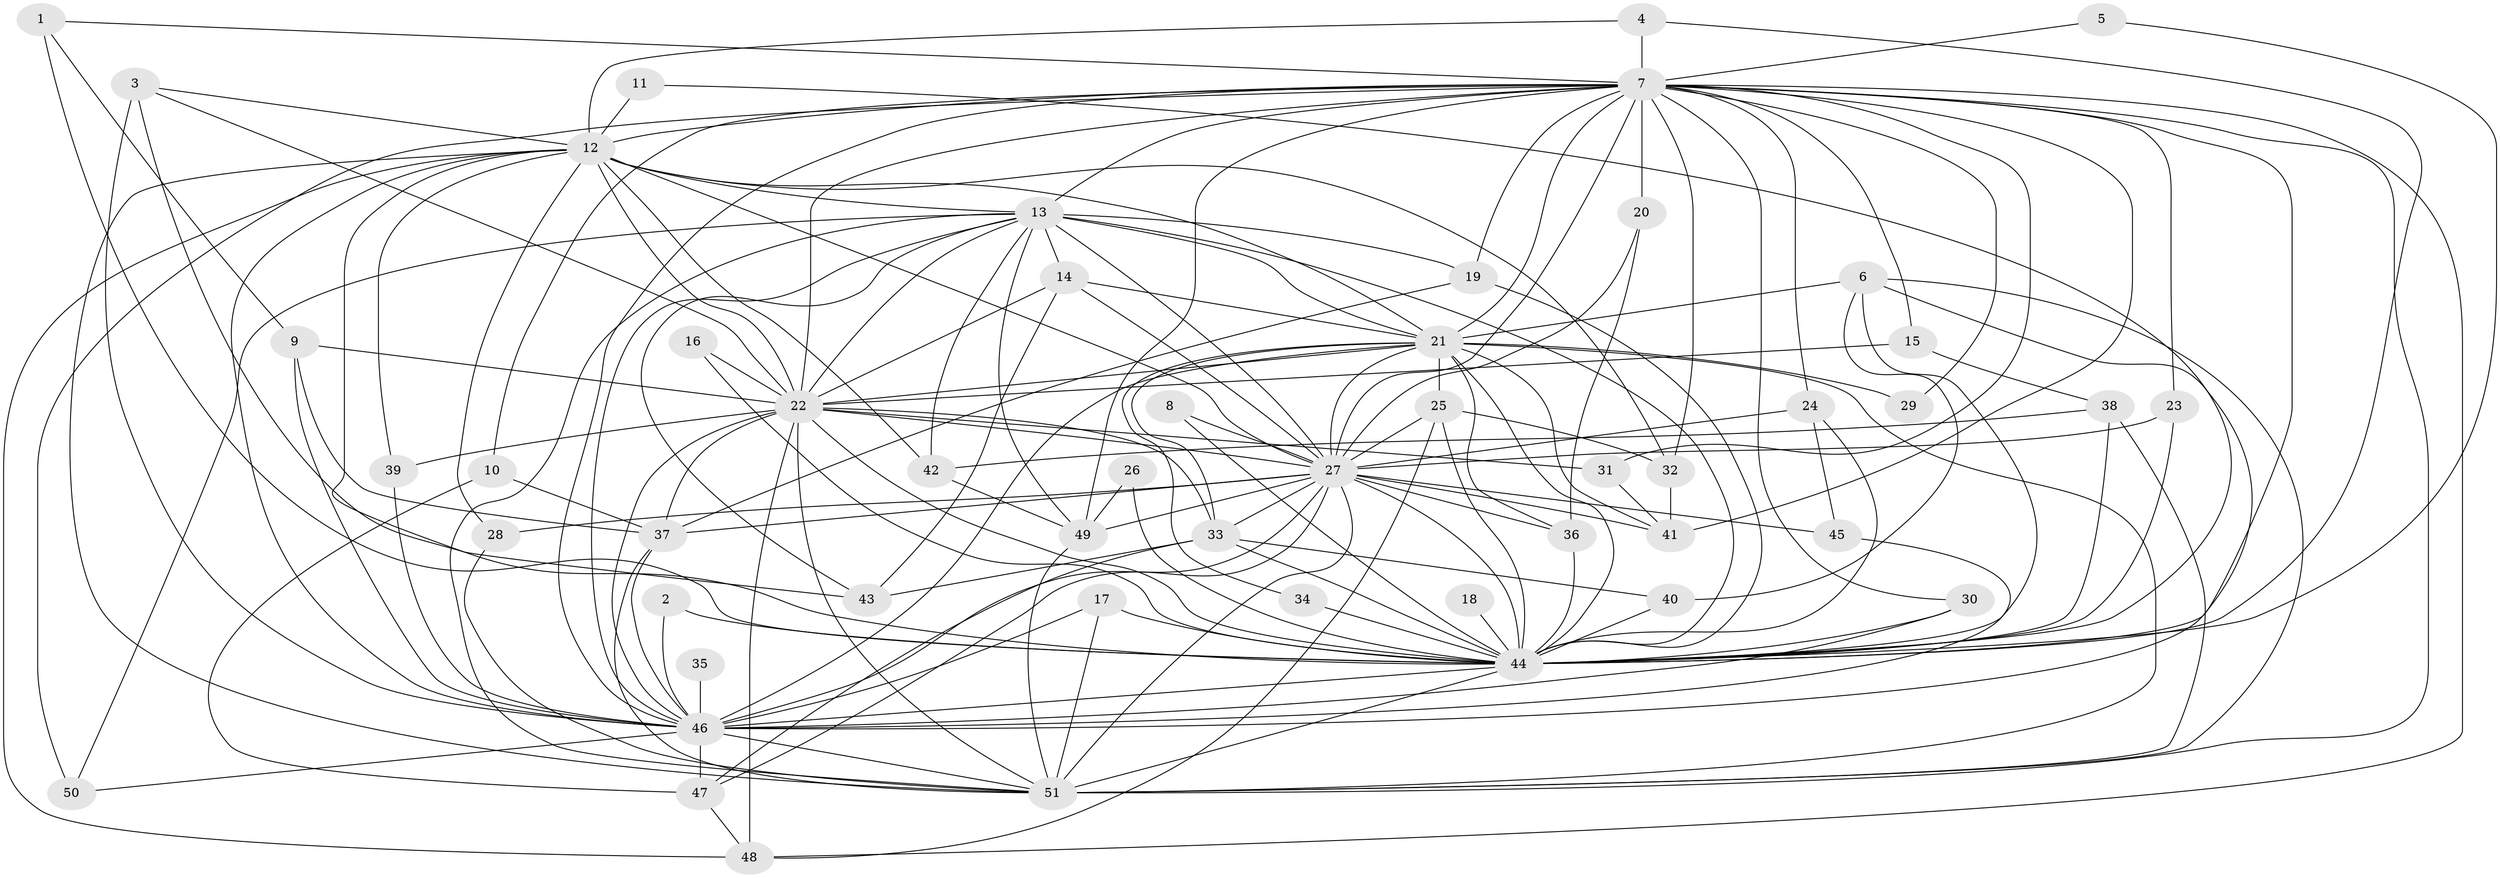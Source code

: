 // original degree distribution, {16: 0.007936507936507936, 18: 0.007936507936507936, 27: 0.007936507936507936, 23: 0.007936507936507936, 25: 0.007936507936507936, 31: 0.007936507936507936, 22: 0.007936507936507936, 24: 0.007936507936507936, 19: 0.007936507936507936, 38: 0.007936507936507936, 7: 0.015873015873015872, 4: 0.07936507936507936, 2: 0.5555555555555556, 5: 0.023809523809523808, 6: 0.023809523809523808, 3: 0.2222222222222222}
// Generated by graph-tools (version 1.1) at 2025/36/03/04/25 23:36:16]
// undirected, 51 vertices, 160 edges
graph export_dot {
  node [color=gray90,style=filled];
  1;
  2;
  3;
  4;
  5;
  6;
  7;
  8;
  9;
  10;
  11;
  12;
  13;
  14;
  15;
  16;
  17;
  18;
  19;
  20;
  21;
  22;
  23;
  24;
  25;
  26;
  27;
  28;
  29;
  30;
  31;
  32;
  33;
  34;
  35;
  36;
  37;
  38;
  39;
  40;
  41;
  42;
  43;
  44;
  45;
  46;
  47;
  48;
  49;
  50;
  51;
  1 -- 7 [weight=1.0];
  1 -- 9 [weight=1.0];
  1 -- 44 [weight=1.0];
  2 -- 44 [weight=1.0];
  2 -- 46 [weight=1.0];
  3 -- 12 [weight=1.0];
  3 -- 22 [weight=1.0];
  3 -- 43 [weight=1.0];
  3 -- 46 [weight=1.0];
  4 -- 7 [weight=1.0];
  4 -- 12 [weight=1.0];
  4 -- 44 [weight=1.0];
  5 -- 7 [weight=1.0];
  5 -- 44 [weight=1.0];
  6 -- 21 [weight=1.0];
  6 -- 40 [weight=1.0];
  6 -- 44 [weight=1.0];
  6 -- 46 [weight=1.0];
  6 -- 51 [weight=1.0];
  7 -- 10 [weight=1.0];
  7 -- 12 [weight=1.0];
  7 -- 13 [weight=2.0];
  7 -- 15 [weight=1.0];
  7 -- 19 [weight=1.0];
  7 -- 20 [weight=2.0];
  7 -- 21 [weight=3.0];
  7 -- 22 [weight=2.0];
  7 -- 23 [weight=1.0];
  7 -- 24 [weight=1.0];
  7 -- 27 [weight=1.0];
  7 -- 29 [weight=1.0];
  7 -- 30 [weight=1.0];
  7 -- 31 [weight=2.0];
  7 -- 32 [weight=1.0];
  7 -- 41 [weight=2.0];
  7 -- 44 [weight=2.0];
  7 -- 46 [weight=2.0];
  7 -- 48 [weight=1.0];
  7 -- 49 [weight=2.0];
  7 -- 50 [weight=1.0];
  7 -- 51 [weight=3.0];
  8 -- 27 [weight=1.0];
  8 -- 44 [weight=1.0];
  9 -- 22 [weight=1.0];
  9 -- 37 [weight=1.0];
  9 -- 46 [weight=1.0];
  10 -- 37 [weight=1.0];
  10 -- 47 [weight=1.0];
  11 -- 12 [weight=1.0];
  11 -- 44 [weight=1.0];
  12 -- 13 [weight=2.0];
  12 -- 21 [weight=1.0];
  12 -- 22 [weight=2.0];
  12 -- 27 [weight=2.0];
  12 -- 28 [weight=1.0];
  12 -- 32 [weight=1.0];
  12 -- 39 [weight=1.0];
  12 -- 42 [weight=1.0];
  12 -- 44 [weight=3.0];
  12 -- 46 [weight=1.0];
  12 -- 48 [weight=1.0];
  12 -- 51 [weight=2.0];
  13 -- 14 [weight=1.0];
  13 -- 19 [weight=1.0];
  13 -- 21 [weight=2.0];
  13 -- 22 [weight=1.0];
  13 -- 27 [weight=1.0];
  13 -- 42 [weight=1.0];
  13 -- 43 [weight=1.0];
  13 -- 44 [weight=2.0];
  13 -- 46 [weight=1.0];
  13 -- 49 [weight=1.0];
  13 -- 50 [weight=1.0];
  13 -- 51 [weight=1.0];
  14 -- 21 [weight=1.0];
  14 -- 22 [weight=1.0];
  14 -- 27 [weight=1.0];
  14 -- 43 [weight=1.0];
  15 -- 22 [weight=1.0];
  15 -- 38 [weight=1.0];
  16 -- 22 [weight=1.0];
  16 -- 44 [weight=1.0];
  17 -- 44 [weight=1.0];
  17 -- 46 [weight=1.0];
  17 -- 51 [weight=1.0];
  18 -- 44 [weight=1.0];
  19 -- 37 [weight=1.0];
  19 -- 44 [weight=1.0];
  20 -- 27 [weight=1.0];
  20 -- 36 [weight=1.0];
  21 -- 22 [weight=1.0];
  21 -- 25 [weight=2.0];
  21 -- 27 [weight=1.0];
  21 -- 29 [weight=1.0];
  21 -- 33 [weight=1.0];
  21 -- 34 [weight=1.0];
  21 -- 36 [weight=2.0];
  21 -- 41 [weight=2.0];
  21 -- 44 [weight=2.0];
  21 -- 46 [weight=1.0];
  21 -- 51 [weight=1.0];
  22 -- 27 [weight=3.0];
  22 -- 31 [weight=1.0];
  22 -- 33 [weight=1.0];
  22 -- 37 [weight=1.0];
  22 -- 39 [weight=1.0];
  22 -- 44 [weight=2.0];
  22 -- 46 [weight=1.0];
  22 -- 48 [weight=1.0];
  22 -- 51 [weight=2.0];
  23 -- 27 [weight=1.0];
  23 -- 44 [weight=1.0];
  24 -- 27 [weight=1.0];
  24 -- 44 [weight=2.0];
  24 -- 45 [weight=1.0];
  25 -- 27 [weight=1.0];
  25 -- 32 [weight=1.0];
  25 -- 44 [weight=1.0];
  25 -- 48 [weight=1.0];
  26 -- 44 [weight=1.0];
  26 -- 49 [weight=1.0];
  27 -- 28 [weight=1.0];
  27 -- 33 [weight=1.0];
  27 -- 36 [weight=1.0];
  27 -- 37 [weight=2.0];
  27 -- 41 [weight=1.0];
  27 -- 44 [weight=2.0];
  27 -- 45 [weight=1.0];
  27 -- 46 [weight=1.0];
  27 -- 47 [weight=1.0];
  27 -- 49 [weight=1.0];
  27 -- 51 [weight=1.0];
  28 -- 51 [weight=1.0];
  30 -- 44 [weight=1.0];
  30 -- 46 [weight=1.0];
  31 -- 41 [weight=1.0];
  32 -- 41 [weight=1.0];
  33 -- 40 [weight=1.0];
  33 -- 43 [weight=1.0];
  33 -- 44 [weight=1.0];
  33 -- 47 [weight=1.0];
  34 -- 44 [weight=2.0];
  35 -- 46 [weight=3.0];
  36 -- 44 [weight=1.0];
  37 -- 46 [weight=1.0];
  37 -- 51 [weight=1.0];
  38 -- 42 [weight=1.0];
  38 -- 44 [weight=1.0];
  38 -- 51 [weight=1.0];
  39 -- 46 [weight=1.0];
  40 -- 44 [weight=1.0];
  42 -- 49 [weight=1.0];
  44 -- 46 [weight=2.0];
  44 -- 51 [weight=2.0];
  45 -- 46 [weight=1.0];
  46 -- 47 [weight=1.0];
  46 -- 50 [weight=1.0];
  46 -- 51 [weight=2.0];
  47 -- 48 [weight=1.0];
  49 -- 51 [weight=1.0];
}
